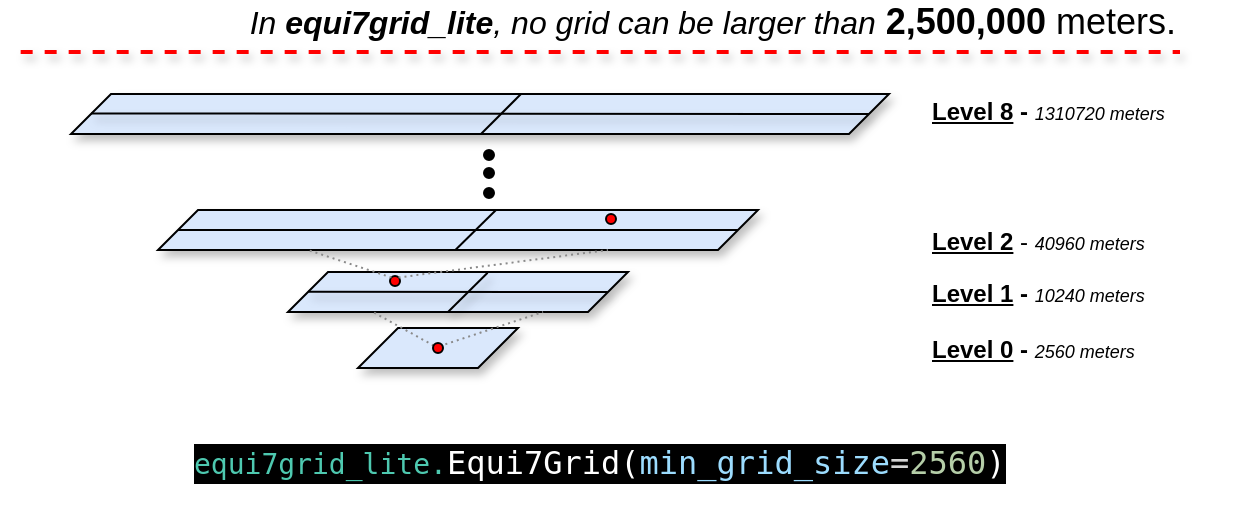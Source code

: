 <mxfile version="24.1.0" type="device">
  <diagram name="Page-1" id="WeGJAafc-pFyracR-SKa">
    <mxGraphModel dx="1576" dy="337" grid="0" gridSize="10" guides="1" tooltips="1" connect="1" arrows="1" fold="1" page="1" pageScale="1" pageWidth="850" pageHeight="1100" math="0" shadow="0">
      <root>
        <mxCell id="0" />
        <mxCell id="1" parent="0" />
        <mxCell id="_mXAH2VrAzjZ8MSvN6Uj-2" value="" style="shape=parallelogram;perimeter=parallelogramPerimeter;whiteSpace=wrap;html=1;fixedSize=1;shadow=1;fillColor=#dae8fc;strokeColor=default;" vertex="1" parent="1">
          <mxGeometry x="-521" y="307" width="80" height="20" as="geometry" />
        </mxCell>
        <mxCell id="_mXAH2VrAzjZ8MSvN6Uj-3" value="" style="shape=parallelogram;perimeter=parallelogramPerimeter;whiteSpace=wrap;html=1;fixedSize=1;shadow=1;fillColor=#dae8fc;strokeColor=default;" vertex="1" parent="1">
          <mxGeometry x="-556" y="279" width="170" height="20" as="geometry" />
        </mxCell>
        <mxCell id="_mXAH2VrAzjZ8MSvN6Uj-4" value="" style="shape=parallelogram;perimeter=parallelogramPerimeter;whiteSpace=wrap;html=1;fixedSize=1;shadow=1;fillColor=#dae8fc;strokeColor=default;" vertex="1" parent="1">
          <mxGeometry x="-621" y="248" width="300" height="20" as="geometry" />
        </mxCell>
        <mxCell id="_mXAH2VrAzjZ8MSvN6Uj-5" value="" style="shape=parallelogram;perimeter=parallelogramPerimeter;whiteSpace=wrap;html=1;fixedSize=1;shadow=1;fillColor=#dae8fc;strokeColor=default;" vertex="1" parent="1">
          <mxGeometry x="-664.5" y="190" width="409" height="20" as="geometry" />
        </mxCell>
        <mxCell id="_mXAH2VrAzjZ8MSvN6Uj-7" value="" style="endArrow=none;html=1;rounded=0;entryX=0.586;entryY=0.036;entryDx=0;entryDy=0;entryPerimeter=0;shadow=1;" edge="1" parent="1">
          <mxGeometry width="50" height="50" relative="1" as="geometry">
            <mxPoint x="-476" y="299" as="sourcePoint" />
            <mxPoint x="-456.19" y="279.36" as="targetPoint" />
          </mxGeometry>
        </mxCell>
        <mxCell id="_mXAH2VrAzjZ8MSvN6Uj-8" value="" style="endArrow=none;html=1;rounded=0;exitX=0;exitY=1;exitDx=0;exitDy=0;entryX=0.881;entryY=1.008;entryDx=0;entryDy=0;entryPerimeter=0;shadow=1;" edge="1" parent="1">
          <mxGeometry width="50" height="50" relative="1" as="geometry">
            <mxPoint x="-545.88" y="288.88" as="sourcePoint" />
            <mxPoint x="-396.11" y="289.04" as="targetPoint" />
          </mxGeometry>
        </mxCell>
        <mxCell id="_mXAH2VrAzjZ8MSvN6Uj-9" value="" style="endArrow=none;html=1;rounded=0;exitX=0;exitY=0.5;exitDx=0;exitDy=0;entryX=1;entryY=0.5;entryDx=0;entryDy=0;" edge="1" parent="1" source="_mXAH2VrAzjZ8MSvN6Uj-4" target="_mXAH2VrAzjZ8MSvN6Uj-4">
          <mxGeometry width="50" height="50" relative="1" as="geometry">
            <mxPoint x="-606" y="257.8" as="sourcePoint" />
            <mxPoint x="-456.23" y="257.96" as="targetPoint" />
          </mxGeometry>
        </mxCell>
        <mxCell id="_mXAH2VrAzjZ8MSvN6Uj-10" value="" style="endArrow=none;html=1;rounded=0;exitX=0;exitY=0.5;exitDx=0;exitDy=0;entryX=1;entryY=0.5;entryDx=0;entryDy=0;shadow=1;" edge="1" parent="1" target="_mXAH2VrAzjZ8MSvN6Uj-5">
          <mxGeometry width="50" height="50" relative="1" as="geometry">
            <mxPoint x="-654.5" y="199.71" as="sourcePoint" />
            <mxPoint x="-374.5" y="199.71" as="targetPoint" />
          </mxGeometry>
        </mxCell>
        <mxCell id="_mXAH2VrAzjZ8MSvN6Uj-11" value="" style="endArrow=none;html=1;rounded=0;entryX=0.586;entryY=0.036;entryDx=0;entryDy=0;entryPerimeter=0;exitX=0.566;exitY=0.993;exitDx=0;exitDy=0;exitPerimeter=0;" edge="1" parent="1">
          <mxGeometry width="50" height="50" relative="1" as="geometry">
            <mxPoint x="-472.2" y="267.86" as="sourcePoint" />
            <mxPoint x="-452" y="248" as="targetPoint" />
          </mxGeometry>
        </mxCell>
        <mxCell id="_mXAH2VrAzjZ8MSvN6Uj-13" value="" style="endArrow=none;html=1;rounded=0;entryX=0.586;entryY=0.036;entryDx=0;entryDy=0;entryPerimeter=0;shadow=0;" edge="1" parent="1">
          <mxGeometry width="50" height="50" relative="1" as="geometry">
            <mxPoint x="-459.5" y="210" as="sourcePoint" />
            <mxPoint x="-439.5" y="190" as="targetPoint" />
          </mxGeometry>
        </mxCell>
        <mxCell id="_mXAH2VrAzjZ8MSvN6Uj-14" value="" style="endArrow=none;html=1;rounded=0;entryX=0.25;entryY=1;entryDx=0;entryDy=0;dashed=1;strokeColor=#8A8A8A;shadow=0;dashPattern=1 2;" edge="1" parent="1" source="_mXAH2VrAzjZ8MSvN6Uj-18" target="_mXAH2VrAzjZ8MSvN6Uj-3">
          <mxGeometry width="50" height="50" relative="1" as="geometry">
            <mxPoint x="-483" y="317" as="sourcePoint" />
            <mxPoint x="-543" y="257" as="targetPoint" />
          </mxGeometry>
        </mxCell>
        <mxCell id="_mXAH2VrAzjZ8MSvN6Uj-15" value="" style="endArrow=none;html=1;rounded=0;entryX=0.75;entryY=1;entryDx=0;entryDy=0;dashed=1;strokeColor=#8A8A8A;shadow=0;dashPattern=1 2;" edge="1" parent="1" target="_mXAH2VrAzjZ8MSvN6Uj-3">
          <mxGeometry width="50" height="50" relative="1" as="geometry">
            <mxPoint x="-483" y="317" as="sourcePoint" />
            <mxPoint x="-497.5" y="267" as="targetPoint" />
          </mxGeometry>
        </mxCell>
        <mxCell id="_mXAH2VrAzjZ8MSvN6Uj-19" value="" style="endArrow=none;html=1;rounded=0;entryX=0.178;entryY=0.971;entryDx=0;entryDy=0;entryPerimeter=0;dashed=1;strokeColor=#8A8A8A;shadow=0;dashPattern=1 2;" edge="1" parent="1" target="_mXAH2VrAzjZ8MSvN6Uj-18">
          <mxGeometry width="50" height="50" relative="1" as="geometry">
            <mxPoint x="-481" y="317" as="sourcePoint" />
            <mxPoint x="-522" y="266" as="targetPoint" />
          </mxGeometry>
        </mxCell>
        <mxCell id="_mXAH2VrAzjZ8MSvN6Uj-18" value="" style="ellipse;whiteSpace=wrap;html=1;aspect=fixed;fillColor=#FF0000;strokeColor=default;" vertex="1" parent="1">
          <mxGeometry x="-483.5" y="314.5" width="5" height="5" as="geometry" />
        </mxCell>
        <mxCell id="_mXAH2VrAzjZ8MSvN6Uj-21" value="" style="ellipse;whiteSpace=wrap;html=1;aspect=fixed;fillColor=#FF0000;strokeColor=default;" vertex="1" parent="1">
          <mxGeometry x="-505" y="281" width="5" height="5" as="geometry" />
        </mxCell>
        <mxCell id="_mXAH2VrAzjZ8MSvN6Uj-23" value="" style="endArrow=none;html=1;rounded=0;entryX=0.25;entryY=1;entryDx=0;entryDy=0;dashed=1;strokeColor=#8A8A8A;shadow=0;dashPattern=1 2;exitX=0;exitY=0;exitDx=0;exitDy=0;" edge="1" parent="1" source="_mXAH2VrAzjZ8MSvN6Uj-21" target="_mXAH2VrAzjZ8MSvN6Uj-4">
          <mxGeometry width="50" height="50" relative="1" as="geometry">
            <mxPoint x="-505" y="271" as="sourcePoint" />
            <mxPoint x="-548" y="243" as="targetPoint" />
          </mxGeometry>
        </mxCell>
        <mxCell id="_mXAH2VrAzjZ8MSvN6Uj-24" value="" style="endArrow=none;html=1;rounded=0;dashed=1;strokeColor=#8A8A8A;shadow=0;dashPattern=1 2;entryX=0.75;entryY=1;entryDx=0;entryDy=0;exitX=1;exitY=0;exitDx=0;exitDy=0;" edge="1" parent="1" source="_mXAH2VrAzjZ8MSvN6Uj-21" target="_mXAH2VrAzjZ8MSvN6Uj-4">
          <mxGeometry width="50" height="50" relative="1" as="geometry">
            <mxPoint x="-500" y="271" as="sourcePoint" />
            <mxPoint x="-396" y="227" as="targetPoint" />
          </mxGeometry>
        </mxCell>
        <mxCell id="_mXAH2VrAzjZ8MSvN6Uj-26" value="" style="ellipse;whiteSpace=wrap;html=1;aspect=fixed;fillColor=#FF0000;strokeColor=default;" vertex="1" parent="1">
          <mxGeometry x="-397" y="250" width="5" height="5" as="geometry" />
        </mxCell>
        <mxCell id="_mXAH2VrAzjZ8MSvN6Uj-29" value="&lt;u&gt;Level 0&lt;/u&gt; -&amp;nbsp;&lt;span style=&quot;text-align: center; font-weight: normal;&quot;&gt;&lt;i&gt;&lt;font style=&quot;font-size: 9px;&quot;&gt;2560 meters&lt;/font&gt;&lt;/i&gt;&lt;/span&gt;" style="text;html=1;align=left;verticalAlign=middle;whiteSpace=wrap;rounded=0;fontStyle=1" vertex="1" parent="1">
          <mxGeometry x="-236" y="309" width="162" height="18" as="geometry" />
        </mxCell>
        <mxCell id="_mXAH2VrAzjZ8MSvN6Uj-34" value="&lt;div style=&quot;color: rgb(255, 255, 255); background-color: rgb(0, 0, 0); font-family: &amp;quot;Droid Sans Mono&amp;quot;, &amp;quot;monospace&amp;quot;, monospace; font-weight: normal; line-height: 19px; white-space: pre; font-size: 16px;&quot;&gt;&lt;div&gt;&lt;span style=&quot;color: rgb(78, 201, 176); font-size: 14px;&quot;&gt;equi7grid_lite.&lt;/span&gt;&lt;span style=&quot;color: #ffffff;&quot;&gt;Equi7Grid(&lt;/span&gt;&lt;span style=&quot;color: #9cdcfe;&quot;&gt;min_grid_size&lt;/span&gt;&lt;span style=&quot;color: #d4d4d4;&quot;&gt;=&lt;/span&gt;&lt;span style=&quot;color: #b5cea8;&quot;&gt;2560&lt;/span&gt;&lt;span style=&quot;color: #ffffff;&quot;&gt;)&lt;/span&gt;&lt;/div&gt;&lt;/div&gt;" style="text;whiteSpace=wrap;html=1;" vertex="1" parent="1">
          <mxGeometry x="-605.5" y="358" width="451" height="40" as="geometry" />
        </mxCell>
        <mxCell id="_mXAH2VrAzjZ8MSvN6Uj-36" value="&lt;u&gt;Level 1&lt;/u&gt; -&amp;nbsp;&lt;span style=&quot;text-align: center; font-weight: normal;&quot;&gt;&lt;i&gt;&lt;font style=&quot;font-size: 9px;&quot;&gt;10240 meters&lt;/font&gt;&lt;/i&gt;&lt;/span&gt;" style="text;html=1;align=left;verticalAlign=middle;whiteSpace=wrap;rounded=0;fontStyle=1" vertex="1" parent="1">
          <mxGeometry x="-236" y="281" width="162" height="18" as="geometry" />
        </mxCell>
        <mxCell id="_mXAH2VrAzjZ8MSvN6Uj-37" value="&lt;u&gt;Level 2&lt;/u&gt; &lt;span style=&quot;font-weight: normal;&quot;&gt;-&amp;nbsp;&lt;span style=&quot;text-align: center;&quot;&gt;&lt;i&gt;&lt;font style=&quot;font-size: 9px;&quot;&gt;40960 meters&lt;/font&gt;&lt;/i&gt;&lt;/span&gt;&lt;/span&gt;" style="text;html=1;align=left;verticalAlign=middle;whiteSpace=wrap;rounded=0;fontStyle=1" vertex="1" parent="1">
          <mxGeometry x="-236" y="255" width="162" height="18" as="geometry" />
        </mxCell>
        <mxCell id="_mXAH2VrAzjZ8MSvN6Uj-38" value="&lt;u&gt;Level 8&lt;/u&gt; -&amp;nbsp;&lt;span style=&quot;text-align: center; font-weight: normal;&quot;&gt;&lt;i&gt;&lt;font style=&quot;font-size: 9px;&quot;&gt;1310720 meters&lt;/font&gt;&lt;/i&gt;&lt;/span&gt;" style="text;html=1;align=left;verticalAlign=middle;whiteSpace=wrap;rounded=0;fontStyle=1" vertex="1" parent="1">
          <mxGeometry x="-236" y="190" width="162" height="18" as="geometry" />
        </mxCell>
        <mxCell id="_mXAH2VrAzjZ8MSvN6Uj-43" value="" style="ellipse;whiteSpace=wrap;html=1;aspect=fixed;fillColor=#000000;strokeColor=default;" vertex="1" parent="1">
          <mxGeometry x="-458" y="227" width="5" height="5" as="geometry" />
        </mxCell>
        <mxCell id="_mXAH2VrAzjZ8MSvN6Uj-44" value="" style="ellipse;whiteSpace=wrap;html=1;aspect=fixed;fillColor=#000000;strokeColor=default;" vertex="1" parent="1">
          <mxGeometry x="-458" y="218" width="5" height="5" as="geometry" />
        </mxCell>
        <mxCell id="_mXAH2VrAzjZ8MSvN6Uj-45" value="" style="ellipse;whiteSpace=wrap;html=1;aspect=fixed;fillColor=#000000;strokeColor=default;fontStyle=1" vertex="1" parent="1">
          <mxGeometry x="-458" y="237" width="5" height="5" as="geometry" />
        </mxCell>
        <mxCell id="_mXAH2VrAzjZ8MSvN6Uj-55" value="" style="endArrow=none;html=1;rounded=0;shadow=1;dashed=1;strokeWidth=2;strokeColor=#FF0000;flowAnimation=1;" edge="1" parent="1">
          <mxGeometry width="50" height="50" relative="1" as="geometry">
            <mxPoint x="-695" y="169" as="sourcePoint" />
            <mxPoint x="-110" y="169" as="targetPoint" />
          </mxGeometry>
        </mxCell>
        <mxCell id="_mXAH2VrAzjZ8MSvN6Uj-56" value="&lt;i style=&quot;&quot;&gt;&lt;font style=&quot;font-size: 16px;&quot;&gt;&lt;span style=&quot;font-weight: normal;&quot;&gt;In &lt;/span&gt;equi7grid_lite&lt;span style=&quot;font-weight: normal;&quot;&gt;, no grid can be larger than&lt;/span&gt;&lt;/font&gt;&lt;/i&gt; 2,500,000 &lt;span style=&quot;font-weight: normal;&quot;&gt;meters.&lt;/span&gt;" style="text;html=1;align=right;verticalAlign=middle;whiteSpace=wrap;rounded=0;fontStyle=1;fontSize=18;" vertex="1" parent="1">
          <mxGeometry x="-650" y="145" width="540" height="18" as="geometry" />
        </mxCell>
      </root>
    </mxGraphModel>
  </diagram>
</mxfile>

